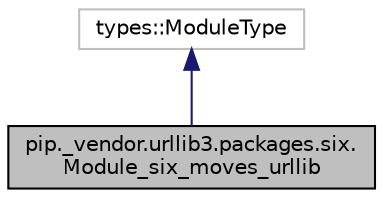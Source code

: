 digraph "pip._vendor.urllib3.packages.six.Module_six_moves_urllib"
{
  edge [fontname="Helvetica",fontsize="10",labelfontname="Helvetica",labelfontsize="10"];
  node [fontname="Helvetica",fontsize="10",shape=record];
  Node2 [label="pip._vendor.urllib3.packages.six.\lModule_six_moves_urllib",height=0.2,width=0.4,color="black", fillcolor="grey75", style="filled", fontcolor="black"];
  Node3 -> Node2 [dir="back",color="midnightblue",fontsize="10",style="solid",fontname="Helvetica"];
  Node3 [label="types::ModuleType",height=0.2,width=0.4,color="grey75", fillcolor="white", style="filled"];
}
